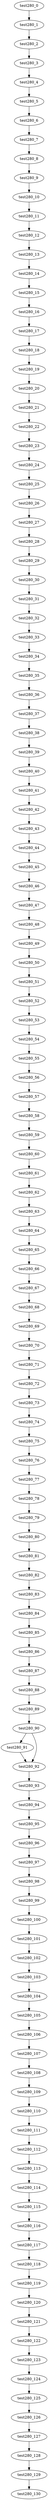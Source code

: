 digraph G {
test280_0->test280_1;
test280_1->test280_2;
test280_2->test280_3;
test280_3->test280_4;
test280_4->test280_5;
test280_5->test280_6;
test280_6->test280_7;
test280_7->test280_8;
test280_8->test280_9;
test280_9->test280_10;
test280_10->test280_11;
test280_11->test280_12;
test280_12->test280_13;
test280_13->test280_14;
test280_14->test280_15;
test280_15->test280_16;
test280_16->test280_17;
test280_17->test280_18;
test280_18->test280_19;
test280_19->test280_20;
test280_20->test280_21;
test280_21->test280_22;
test280_22->test280_23;
test280_23->test280_24;
test280_24->test280_25;
test280_25->test280_26;
test280_26->test280_27;
test280_27->test280_28;
test280_28->test280_29;
test280_29->test280_30;
test280_30->test280_31;
test280_31->test280_32;
test280_32->test280_33;
test280_33->test280_34;
test280_34->test280_35;
test280_35->test280_36;
test280_36->test280_37;
test280_37->test280_38;
test280_38->test280_39;
test280_39->test280_40;
test280_40->test280_41;
test280_41->test280_42;
test280_42->test280_43;
test280_43->test280_44;
test280_44->test280_45;
test280_45->test280_46;
test280_46->test280_47;
test280_47->test280_48;
test280_48->test280_49;
test280_49->test280_50;
test280_50->test280_51;
test280_51->test280_52;
test280_52->test280_53;
test280_53->test280_54;
test280_54->test280_55;
test280_55->test280_56;
test280_56->test280_57;
test280_57->test280_58;
test280_58->test280_59;
test280_59->test280_60;
test280_60->test280_61;
test280_61->test280_62;
test280_62->test280_63;
test280_63->test280_64;
test280_64->test280_65;
test280_65->test280_66;
test280_66->test280_67;
test280_67->test280_68;
test280_68->test280_69;
test280_69->test280_70;
test280_70->test280_71;
test280_71->test280_72;
test280_72->test280_73;
test280_73->test280_74;
test280_74->test280_75;
test280_75->test280_76;
test280_76->test280_77;
test280_77->test280_78;
test280_78->test280_79;
test280_79->test280_80;
test280_80->test280_81;
test280_81->test280_82;
test280_82->test280_83;
test280_83->test280_84;
test280_84->test280_85;
test280_85->test280_86;
test280_86->test280_87;
test280_87->test280_88;
test280_88->test280_89;
test280_89->test280_90;
test280_90->test280_91;
test280_90->test280_92;
test280_91->test280_92;
test280_92->test280_93;
test280_93->test280_94;
test280_94->test280_95;
test280_95->test280_96;
test280_96->test280_97;
test280_97->test280_98;
test280_98->test280_99;
test280_99->test280_100;
test280_100->test280_101;
test280_101->test280_102;
test280_102->test280_103;
test280_103->test280_104;
test280_104->test280_105;
test280_105->test280_106;
test280_106->test280_107;
test280_107->test280_108;
test280_108->test280_109;
test280_109->test280_110;
test280_110->test280_111;
test280_111->test280_112;
test280_112->test280_113;
test280_113->test280_114;
test280_114->test280_115;
test280_115->test280_116;
test280_116->test280_117;
test280_117->test280_118;
test280_118->test280_119;
test280_119->test280_120;
test280_120->test280_121;
test280_121->test280_122;
test280_122->test280_123;
test280_123->test280_124;
test280_124->test280_125;
test280_125->test280_126;
test280_126->test280_127;
test280_127->test280_128;
test280_128->test280_129;
test280_129->test280_130;

}
